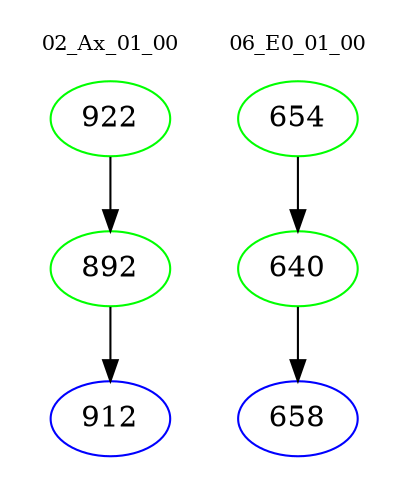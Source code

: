 digraph{
subgraph cluster_0 {
color = white
label = "02_Ax_01_00";
fontsize=10;
T0_922 [label="922", color="green"]
T0_922 -> T0_892 [color="black"]
T0_892 [label="892", color="green"]
T0_892 -> T0_912 [color="black"]
T0_912 [label="912", color="blue"]
}
subgraph cluster_1 {
color = white
label = "06_E0_01_00";
fontsize=10;
T1_654 [label="654", color="green"]
T1_654 -> T1_640 [color="black"]
T1_640 [label="640", color="green"]
T1_640 -> T1_658 [color="black"]
T1_658 [label="658", color="blue"]
}
}
